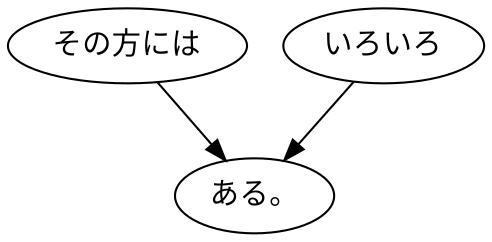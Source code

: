 digraph graph4866 {
	node0 [label="その方には"];
	node1 [label="いろいろ"];
	node2 [label="ある。"];
	node0 -> node2;
	node1 -> node2;
}
